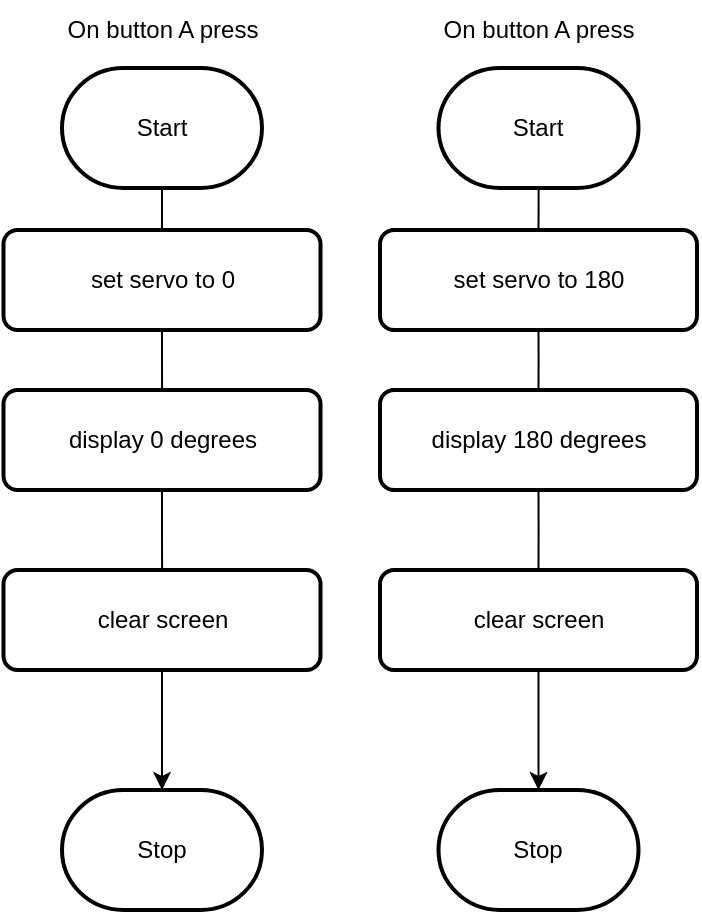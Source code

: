 <mxfile>
    <diagram id="HIP3nbAZw_EuaXWnEj3U" name="Page-1">
        <mxGraphModel dx="492" dy="348" grid="1" gridSize="10" guides="1" tooltips="1" connect="1" arrows="1" fold="1" page="1" pageScale="1" pageWidth="850" pageHeight="1100" math="0" shadow="0">
            <root>
                <mxCell id="0"/>
                <mxCell id="1" parent="0"/>
                <mxCell id="5" style="edgeStyle=orthogonalEdgeStyle;html=1;rounded=0;startArrow=none;exitX=0.5;exitY=1;exitDx=0;exitDy=0;" parent="1" source="13" target="3" edge="1">
                    <mxGeometry relative="1" as="geometry">
                        <mxPoint x="420" y="320" as="sourcePoint"/>
                    </mxGeometry>
                </mxCell>
                <mxCell id="2" value="Start" style="strokeWidth=2;html=1;shape=mxgraph.flowchart.terminator;whiteSpace=wrap;" parent="1" vertex="1">
                    <mxGeometry x="371" y="79" width="100" height="60" as="geometry"/>
                </mxCell>
                <mxCell id="3" value="Stop" style="strokeWidth=2;html=1;shape=mxgraph.flowchart.terminator;whiteSpace=wrap;" parent="1" vertex="1">
                    <mxGeometry x="371" y="440" width="100" height="60" as="geometry"/>
                </mxCell>
                <mxCell id="6" value="On button A press" style="text;html=1;align=center;verticalAlign=middle;resizable=0;points=[];autosize=1;strokeColor=none;fillColor=none;" vertex="1" parent="1">
                    <mxGeometry x="361" y="45" width="120" height="30" as="geometry"/>
                </mxCell>
                <mxCell id="7" value="" style="edgeStyle=orthogonalEdgeStyle;html=1;rounded=0;endArrow=none;" edge="1" parent="1" source="2">
                    <mxGeometry relative="1" as="geometry">
                        <mxPoint x="421" y="139" as="sourcePoint"/>
                        <mxPoint x="421" y="160" as="targetPoint"/>
                    </mxGeometry>
                </mxCell>
                <mxCell id="9" value="set servo to 0" style="rounded=1;whiteSpace=wrap;html=1;absoluteArcSize=1;arcSize=14;strokeWidth=2;" vertex="1" parent="1">
                    <mxGeometry x="341.75" y="160" width="158.5" height="50" as="geometry"/>
                </mxCell>
                <mxCell id="12" value="" style="edgeStyle=orthogonalEdgeStyle;html=1;rounded=0;startArrow=none;exitX=0.5;exitY=1;exitDx=0;exitDy=0;endArrow=none;" edge="1" parent="1" source="9" target="11">
                    <mxGeometry relative="1" as="geometry">
                        <mxPoint x="421" y="210" as="sourcePoint"/>
                        <mxPoint x="421" y="720" as="targetPoint"/>
                    </mxGeometry>
                </mxCell>
                <mxCell id="11" value="display 0 degrees" style="rounded=1;whiteSpace=wrap;html=1;absoluteArcSize=1;arcSize=14;strokeWidth=2;" vertex="1" parent="1">
                    <mxGeometry x="341.75" y="240" width="158.5" height="50" as="geometry"/>
                </mxCell>
                <mxCell id="14" value="" style="edgeStyle=orthogonalEdgeStyle;html=1;rounded=0;startArrow=none;exitX=0.5;exitY=1;exitDx=0;exitDy=0;endArrow=none;" edge="1" parent="1" source="11" target="13">
                    <mxGeometry relative="1" as="geometry">
                        <mxPoint x="421" y="290" as="sourcePoint"/>
                        <mxPoint x="421" y="720" as="targetPoint"/>
                    </mxGeometry>
                </mxCell>
                <mxCell id="13" value="clear screen" style="rounded=1;whiteSpace=wrap;html=1;absoluteArcSize=1;arcSize=14;strokeWidth=2;" vertex="1" parent="1">
                    <mxGeometry x="341.75" y="330" width="158.5" height="50" as="geometry"/>
                </mxCell>
                <mxCell id="16" style="edgeStyle=orthogonalEdgeStyle;html=1;rounded=0;startArrow=none;exitX=0.5;exitY=1;exitDx=0;exitDy=0;" edge="1" parent="1" source="25" target="18">
                    <mxGeometry relative="1" as="geometry">
                        <mxPoint x="608.25" y="320" as="sourcePoint"/>
                    </mxGeometry>
                </mxCell>
                <mxCell id="17" value="Start" style="strokeWidth=2;html=1;shape=mxgraph.flowchart.terminator;whiteSpace=wrap;" vertex="1" parent="1">
                    <mxGeometry x="559.25" y="79" width="100" height="60" as="geometry"/>
                </mxCell>
                <mxCell id="18" value="Stop" style="strokeWidth=2;html=1;shape=mxgraph.flowchart.terminator;whiteSpace=wrap;" vertex="1" parent="1">
                    <mxGeometry x="559.25" y="440" width="100" height="60" as="geometry"/>
                </mxCell>
                <mxCell id="19" value="On button A press" style="text;html=1;align=center;verticalAlign=middle;resizable=0;points=[];autosize=1;strokeColor=none;fillColor=none;" vertex="1" parent="1">
                    <mxGeometry x="549.25" y="45" width="120" height="30" as="geometry"/>
                </mxCell>
                <mxCell id="20" value="" style="edgeStyle=orthogonalEdgeStyle;html=1;rounded=0;endArrow=none;" edge="1" parent="1" source="17">
                    <mxGeometry relative="1" as="geometry">
                        <mxPoint x="609.25" y="139" as="sourcePoint"/>
                        <mxPoint x="609.25" y="160" as="targetPoint"/>
                    </mxGeometry>
                </mxCell>
                <mxCell id="21" value="set servo to 180" style="rounded=1;whiteSpace=wrap;html=1;absoluteArcSize=1;arcSize=14;strokeWidth=2;" vertex="1" parent="1">
                    <mxGeometry x="530" y="160" width="158.5" height="50" as="geometry"/>
                </mxCell>
                <mxCell id="22" value="" style="edgeStyle=orthogonalEdgeStyle;html=1;rounded=0;startArrow=none;exitX=0.5;exitY=1;exitDx=0;exitDy=0;endArrow=none;" edge="1" parent="1" source="21" target="23">
                    <mxGeometry relative="1" as="geometry">
                        <mxPoint x="609.25" y="210" as="sourcePoint"/>
                        <mxPoint x="609.25" y="720" as="targetPoint"/>
                    </mxGeometry>
                </mxCell>
                <mxCell id="23" value="display 180 degrees" style="rounded=1;whiteSpace=wrap;html=1;absoluteArcSize=1;arcSize=14;strokeWidth=2;" vertex="1" parent="1">
                    <mxGeometry x="530" y="240" width="158.5" height="50" as="geometry"/>
                </mxCell>
                <mxCell id="24" value="" style="edgeStyle=orthogonalEdgeStyle;html=1;rounded=0;startArrow=none;exitX=0.5;exitY=1;exitDx=0;exitDy=0;endArrow=none;" edge="1" parent="1" source="23" target="25">
                    <mxGeometry relative="1" as="geometry">
                        <mxPoint x="609.25" y="290" as="sourcePoint"/>
                        <mxPoint x="609.25" y="720" as="targetPoint"/>
                    </mxGeometry>
                </mxCell>
                <mxCell id="25" value="clear screen" style="rounded=1;whiteSpace=wrap;html=1;absoluteArcSize=1;arcSize=14;strokeWidth=2;" vertex="1" parent="1">
                    <mxGeometry x="530" y="330" width="158.5" height="50" as="geometry"/>
                </mxCell>
            </root>
        </mxGraphModel>
    </diagram>
</mxfile>